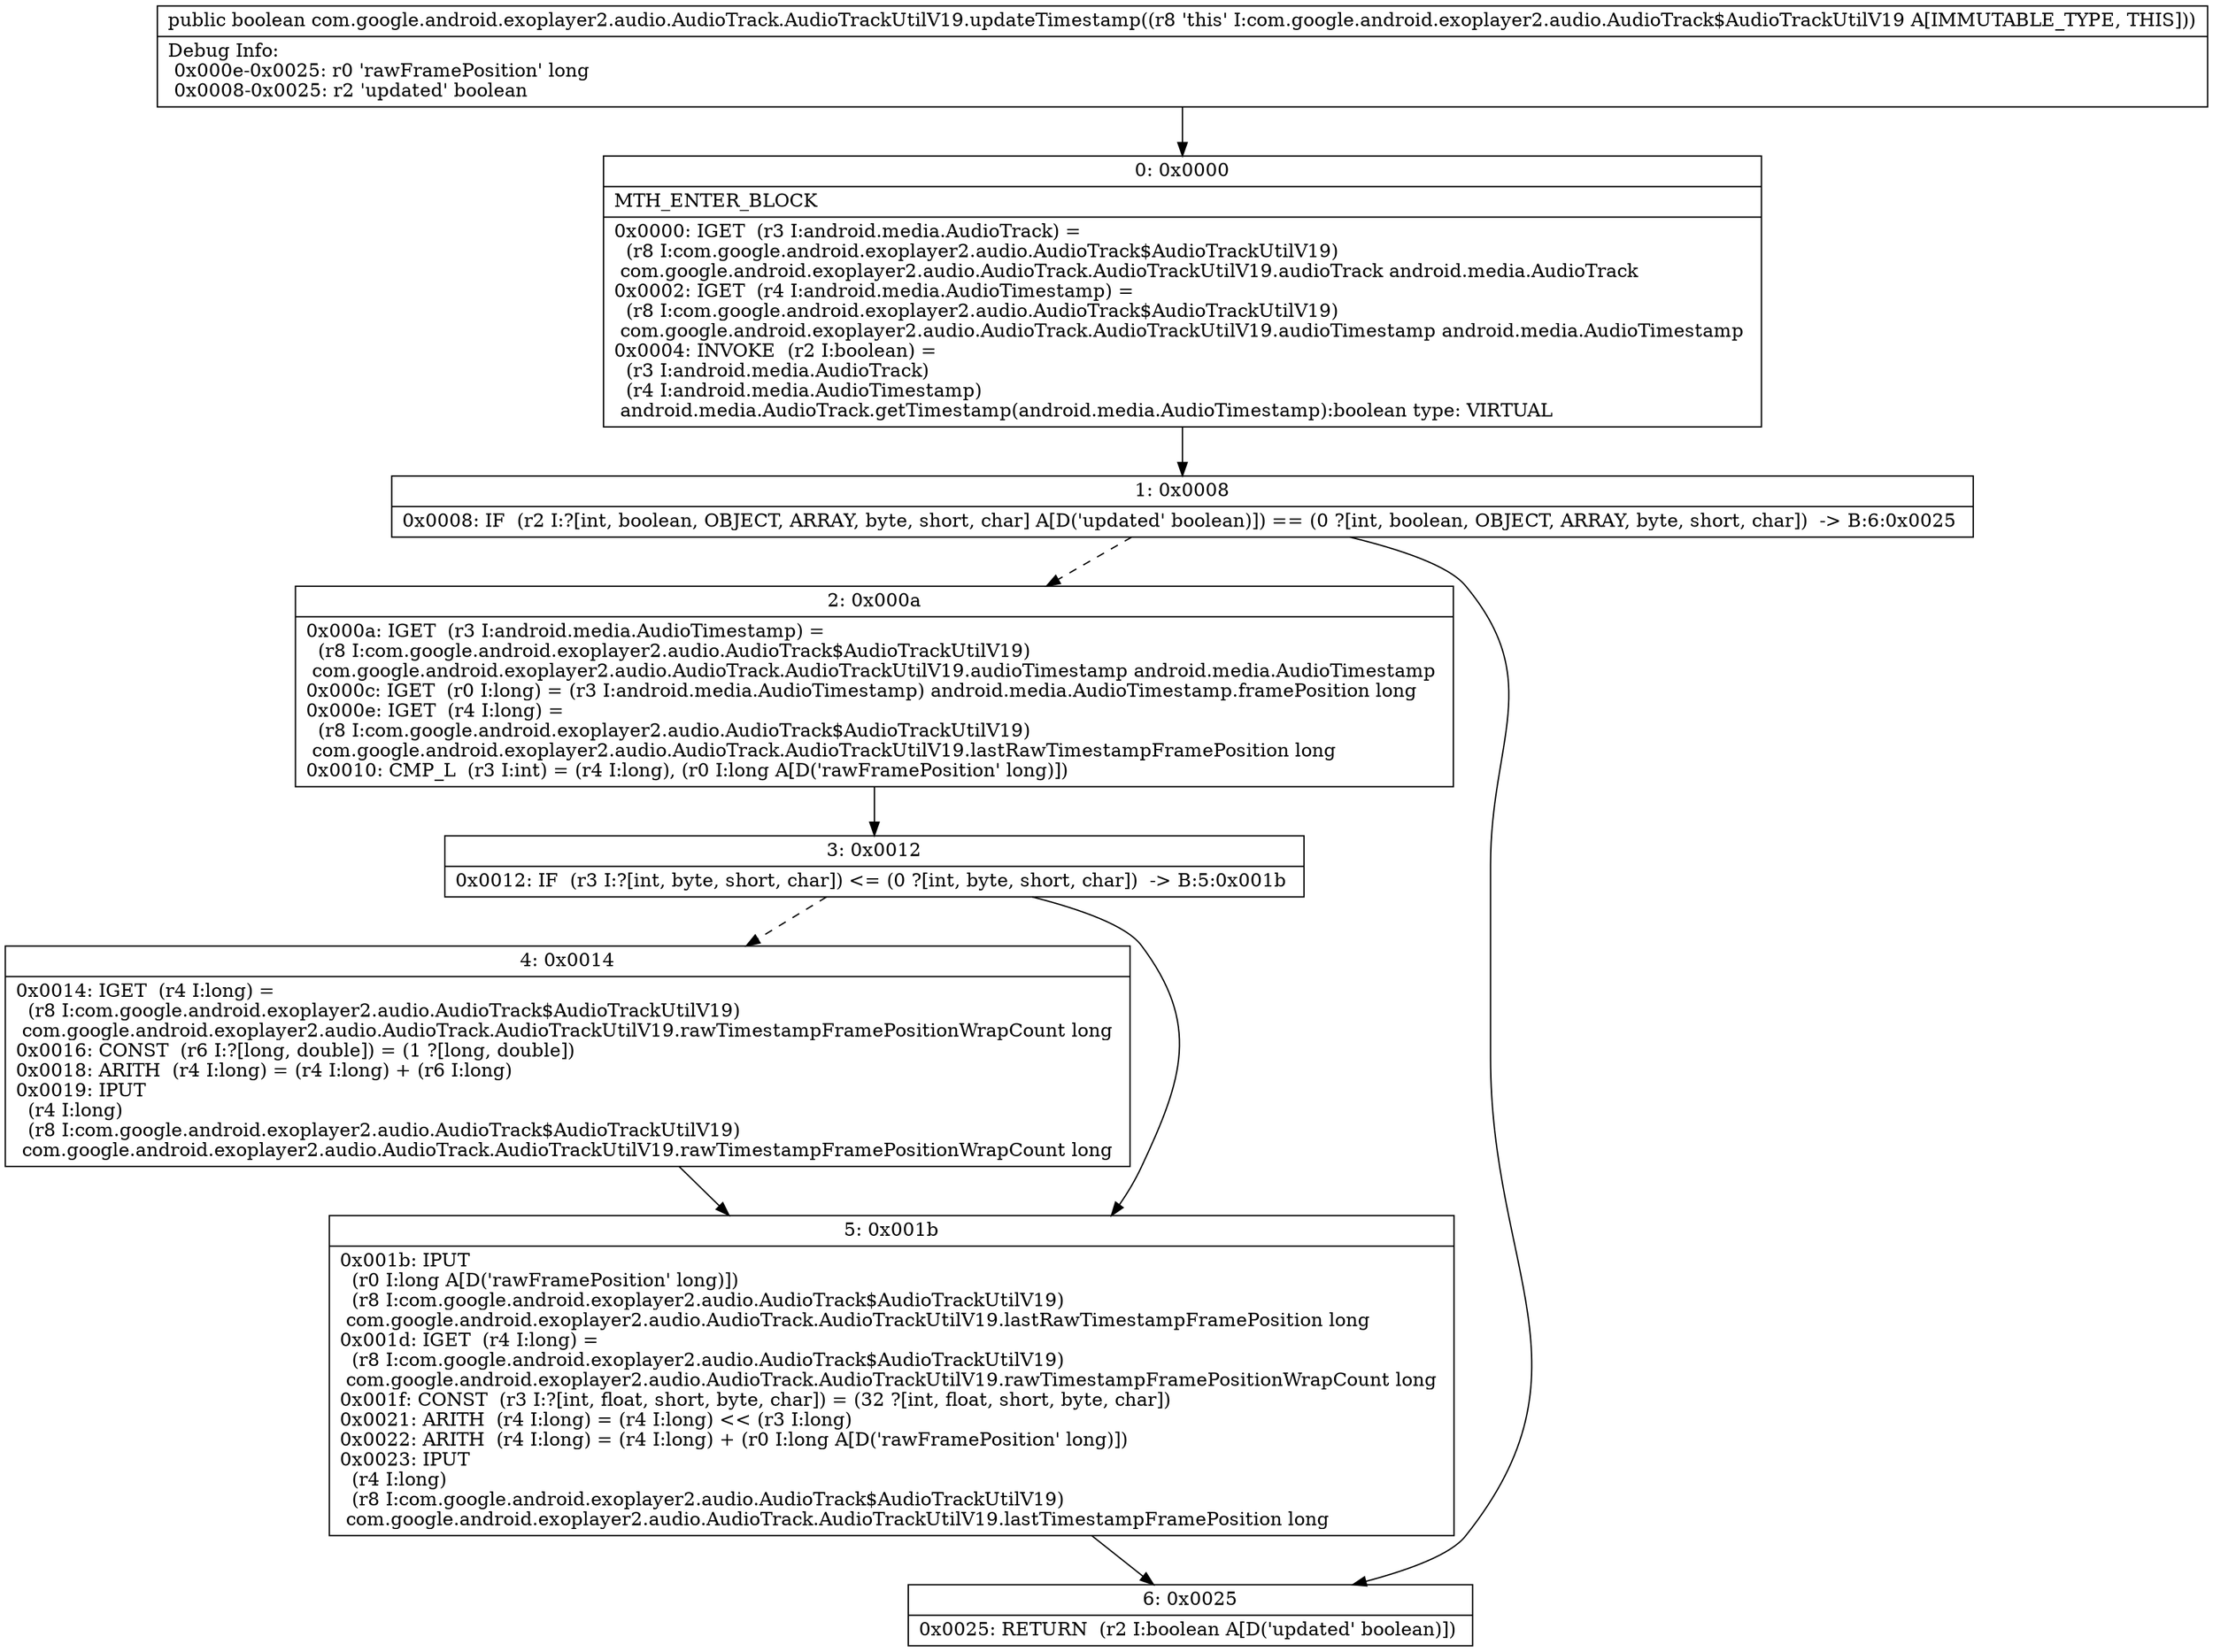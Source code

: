 digraph "CFG forcom.google.android.exoplayer2.audio.AudioTrack.AudioTrackUtilV19.updateTimestamp()Z" {
Node_0 [shape=record,label="{0\:\ 0x0000|MTH_ENTER_BLOCK\l|0x0000: IGET  (r3 I:android.media.AudioTrack) = \l  (r8 I:com.google.android.exoplayer2.audio.AudioTrack$AudioTrackUtilV19)\l com.google.android.exoplayer2.audio.AudioTrack.AudioTrackUtilV19.audioTrack android.media.AudioTrack \l0x0002: IGET  (r4 I:android.media.AudioTimestamp) = \l  (r8 I:com.google.android.exoplayer2.audio.AudioTrack$AudioTrackUtilV19)\l com.google.android.exoplayer2.audio.AudioTrack.AudioTrackUtilV19.audioTimestamp android.media.AudioTimestamp \l0x0004: INVOKE  (r2 I:boolean) = \l  (r3 I:android.media.AudioTrack)\l  (r4 I:android.media.AudioTimestamp)\l android.media.AudioTrack.getTimestamp(android.media.AudioTimestamp):boolean type: VIRTUAL \l}"];
Node_1 [shape=record,label="{1\:\ 0x0008|0x0008: IF  (r2 I:?[int, boolean, OBJECT, ARRAY, byte, short, char] A[D('updated' boolean)]) == (0 ?[int, boolean, OBJECT, ARRAY, byte, short, char])  \-\> B:6:0x0025 \l}"];
Node_2 [shape=record,label="{2\:\ 0x000a|0x000a: IGET  (r3 I:android.media.AudioTimestamp) = \l  (r8 I:com.google.android.exoplayer2.audio.AudioTrack$AudioTrackUtilV19)\l com.google.android.exoplayer2.audio.AudioTrack.AudioTrackUtilV19.audioTimestamp android.media.AudioTimestamp \l0x000c: IGET  (r0 I:long) = (r3 I:android.media.AudioTimestamp) android.media.AudioTimestamp.framePosition long \l0x000e: IGET  (r4 I:long) = \l  (r8 I:com.google.android.exoplayer2.audio.AudioTrack$AudioTrackUtilV19)\l com.google.android.exoplayer2.audio.AudioTrack.AudioTrackUtilV19.lastRawTimestampFramePosition long \l0x0010: CMP_L  (r3 I:int) = (r4 I:long), (r0 I:long A[D('rawFramePosition' long)]) \l}"];
Node_3 [shape=record,label="{3\:\ 0x0012|0x0012: IF  (r3 I:?[int, byte, short, char]) \<= (0 ?[int, byte, short, char])  \-\> B:5:0x001b \l}"];
Node_4 [shape=record,label="{4\:\ 0x0014|0x0014: IGET  (r4 I:long) = \l  (r8 I:com.google.android.exoplayer2.audio.AudioTrack$AudioTrackUtilV19)\l com.google.android.exoplayer2.audio.AudioTrack.AudioTrackUtilV19.rawTimestampFramePositionWrapCount long \l0x0016: CONST  (r6 I:?[long, double]) = (1 ?[long, double]) \l0x0018: ARITH  (r4 I:long) = (r4 I:long) + (r6 I:long) \l0x0019: IPUT  \l  (r4 I:long)\l  (r8 I:com.google.android.exoplayer2.audio.AudioTrack$AudioTrackUtilV19)\l com.google.android.exoplayer2.audio.AudioTrack.AudioTrackUtilV19.rawTimestampFramePositionWrapCount long \l}"];
Node_5 [shape=record,label="{5\:\ 0x001b|0x001b: IPUT  \l  (r0 I:long A[D('rawFramePosition' long)])\l  (r8 I:com.google.android.exoplayer2.audio.AudioTrack$AudioTrackUtilV19)\l com.google.android.exoplayer2.audio.AudioTrack.AudioTrackUtilV19.lastRawTimestampFramePosition long \l0x001d: IGET  (r4 I:long) = \l  (r8 I:com.google.android.exoplayer2.audio.AudioTrack$AudioTrackUtilV19)\l com.google.android.exoplayer2.audio.AudioTrack.AudioTrackUtilV19.rawTimestampFramePositionWrapCount long \l0x001f: CONST  (r3 I:?[int, float, short, byte, char]) = (32 ?[int, float, short, byte, char]) \l0x0021: ARITH  (r4 I:long) = (r4 I:long) \<\< (r3 I:long) \l0x0022: ARITH  (r4 I:long) = (r4 I:long) + (r0 I:long A[D('rawFramePosition' long)]) \l0x0023: IPUT  \l  (r4 I:long)\l  (r8 I:com.google.android.exoplayer2.audio.AudioTrack$AudioTrackUtilV19)\l com.google.android.exoplayer2.audio.AudioTrack.AudioTrackUtilV19.lastTimestampFramePosition long \l}"];
Node_6 [shape=record,label="{6\:\ 0x0025|0x0025: RETURN  (r2 I:boolean A[D('updated' boolean)]) \l}"];
MethodNode[shape=record,label="{public boolean com.google.android.exoplayer2.audio.AudioTrack.AudioTrackUtilV19.updateTimestamp((r8 'this' I:com.google.android.exoplayer2.audio.AudioTrack$AudioTrackUtilV19 A[IMMUTABLE_TYPE, THIS]))  | Debug Info:\l  0x000e\-0x0025: r0 'rawFramePosition' long\l  0x0008\-0x0025: r2 'updated' boolean\l}"];
MethodNode -> Node_0;
Node_0 -> Node_1;
Node_1 -> Node_2[style=dashed];
Node_1 -> Node_6;
Node_2 -> Node_3;
Node_3 -> Node_4[style=dashed];
Node_3 -> Node_5;
Node_4 -> Node_5;
Node_5 -> Node_6;
}

